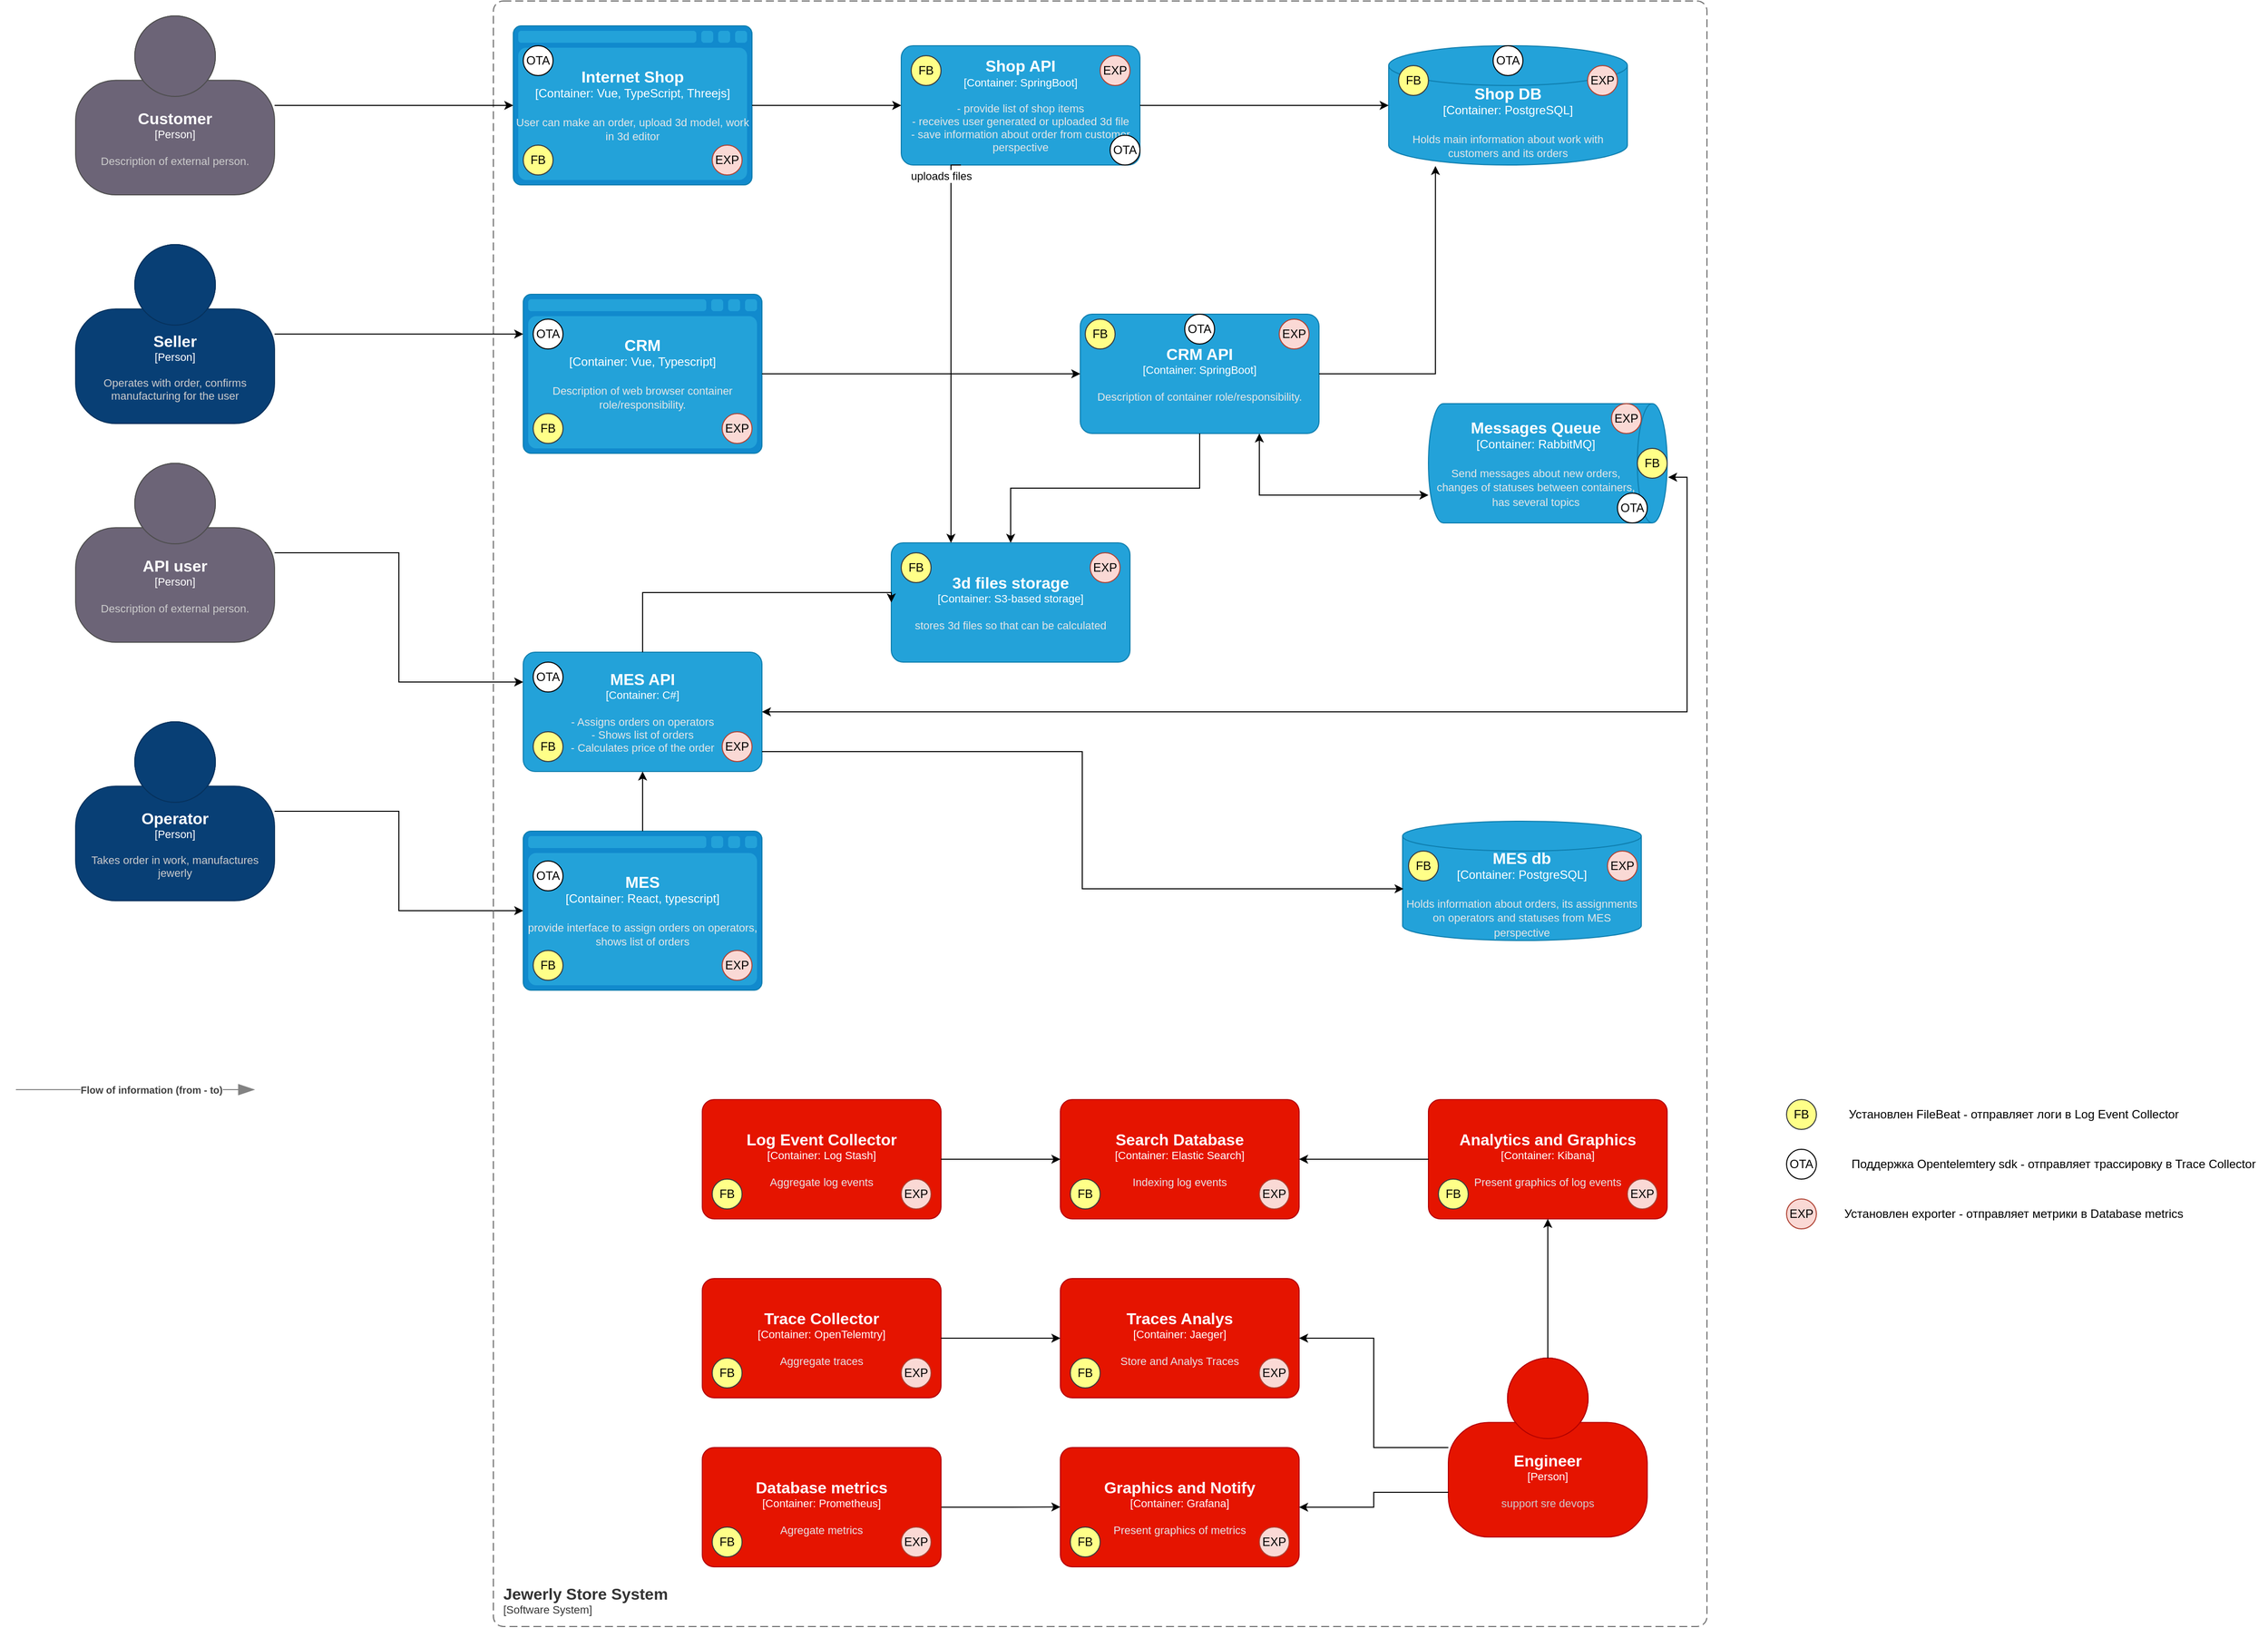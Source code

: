 <mxfile version="26.0.2">
  <diagram name="Page-1" id="q5gKrhV2WKv8pvfnoQvh">
    <mxGraphModel dx="1741" dy="1004" grid="1" gridSize="10" guides="1" tooltips="1" connect="1" arrows="1" fold="1" page="1" pageScale="1" pageWidth="827" pageHeight="1169" math="0" shadow="0">
      <root>
        <mxCell id="0" />
        <mxCell id="1" parent="0" />
        <object placeholders="1" c4Name="MES API" c4Type="Container" c4Technology="C#" c4Description="- Assigns orders on operators&#xa;- Shows list of orders&#xa;- Calculates price of the order" label="&lt;font style=&quot;font-size: 16px&quot;&gt;&lt;b&gt;%c4Name%&lt;/b&gt;&lt;/font&gt;&lt;div&gt;[%c4Type%: %c4Technology%]&lt;/div&gt;&lt;br&gt;&lt;div&gt;&lt;font style=&quot;font-size: 11px&quot;&gt;&lt;font color=&quot;#E6E6E6&quot;&gt;%c4Description%&lt;/font&gt;&lt;/div&gt;" id="6bDfexBDMjg7O7AECw8N-1">
          <mxCell style="rounded=1;whiteSpace=wrap;html=1;fontSize=11;labelBackgroundColor=none;fillColor=#23A2D9;fontColor=#ffffff;align=center;arcSize=10;strokeColor=#0E7DAD;metaEdit=1;resizable=0;points=[[0.25,0,0],[0.5,0,0],[0.75,0,0],[1,0.25,0],[1,0.5,0],[1,0.75,0],[0.75,1,0],[0.5,1,0],[0.25,1,0],[0,0.75,0],[0,0.5,0],[0,0.25,0]];" parent="1" vertex="1">
            <mxGeometry x="530" y="890" width="240" height="120" as="geometry" />
          </mxCell>
        </object>
        <object placeholders="1" c4Name="Messages Queue" c4Type="Container" c4Technology="RabbitMQ" c4Description="Send messages about new orders, changes of statuses between containers, has several topics" label="&lt;font style=&quot;font-size: 16px&quot;&gt;&lt;b&gt;%c4Name%&lt;/b&gt;&lt;/font&gt;&lt;div&gt;[%c4Type%:&amp;nbsp;%c4Technology%]&lt;/div&gt;&lt;br&gt;&lt;div&gt;&lt;font style=&quot;font-size: 11px&quot;&gt;&lt;font color=&quot;#E6E6E6&quot;&gt;%c4Description%&lt;/font&gt;&lt;/div&gt;" id="6bDfexBDMjg7O7AECw8N-2">
          <mxCell style="shape=cylinder3;size=15;direction=south;whiteSpace=wrap;html=1;boundedLbl=1;rounded=0;labelBackgroundColor=none;fillColor=#23A2D9;fontSize=12;fontColor=#ffffff;align=center;strokeColor=#0E7DAD;metaEdit=1;points=[[0.5,0,0],[1,0.25,0],[1,0.5,0],[1,0.75,0],[0.5,1,0],[0,0.75,0],[0,0.5,0],[0,0.25,0]];resizable=0;" parent="1" vertex="1">
            <mxGeometry x="1440" y="640" width="240" height="120" as="geometry" />
          </mxCell>
        </object>
        <object placeholders="1" c4Name="Internet Shop" c4Type="Container" c4Technology="Vue, TypeScript, Threejs" c4Description="User can make an order, upload 3d model, work in 3d editor" label="&lt;font style=&quot;font-size: 16px&quot;&gt;&lt;b&gt;%c4Name%&lt;/b&gt;&lt;/font&gt;&lt;div&gt;[%c4Type%:&amp;nbsp;%c4Technology%]&lt;/div&gt;&lt;br&gt;&lt;div&gt;&lt;font style=&quot;font-size: 11px&quot;&gt;&lt;font color=&quot;#E6E6E6&quot;&gt;%c4Description%&lt;/font&gt;&lt;/div&gt;" id="6bDfexBDMjg7O7AECw8N-3">
          <mxCell style="shape=mxgraph.c4.webBrowserContainer2;whiteSpace=wrap;html=1;boundedLbl=1;rounded=0;labelBackgroundColor=none;strokeColor=#118ACD;fillColor=#23A2D9;strokeColor=#118ACD;strokeColor2=#0E7DAD;fontSize=12;fontColor=#ffffff;align=center;metaEdit=1;points=[[0.5,0,0],[1,0.25,0],[1,0.5,0],[1,0.75,0],[0.5,1,0],[0,0.75,0],[0,0.5,0],[0,0.25,0]];resizable=0;" parent="1" vertex="1">
            <mxGeometry x="520" y="260" width="240" height="160" as="geometry" />
          </mxCell>
        </object>
        <object placeholders="1" c4Name="MES" c4Type="Container" c4Technology="React, typescript" c4Description="provide interface to assign orders on operators, shows list of orders" label="&lt;font style=&quot;font-size: 16px&quot;&gt;&lt;b&gt;%c4Name%&lt;/b&gt;&lt;/font&gt;&lt;div&gt;[%c4Type%:&amp;nbsp;%c4Technology%]&lt;/div&gt;&lt;br&gt;&lt;div&gt;&lt;font style=&quot;font-size: 11px&quot;&gt;&lt;font color=&quot;#E6E6E6&quot;&gt;%c4Description%&lt;/font&gt;&lt;/div&gt;" id="6bDfexBDMjg7O7AECw8N-4">
          <mxCell style="shape=mxgraph.c4.webBrowserContainer2;whiteSpace=wrap;html=1;boundedLbl=1;rounded=0;labelBackgroundColor=none;strokeColor=#118ACD;fillColor=#23A2D9;strokeColor=#118ACD;strokeColor2=#0E7DAD;fontSize=12;fontColor=#ffffff;align=center;metaEdit=1;points=[[0.5,0,0],[1,0.25,0],[1,0.5,0],[1,0.75,0],[0.5,1,0],[0,0.75,0],[0,0.5,0],[0,0.25,0]];resizable=0;" parent="1" vertex="1">
            <mxGeometry x="530" y="1070" width="240" height="160" as="geometry" />
          </mxCell>
        </object>
        <mxCell id="6bDfexBDMjg7O7AECw8N-20" style="edgeStyle=orthogonalEdgeStyle;rounded=0;orthogonalLoop=1;jettySize=auto;html=1;" parent="1" source="6bDfexBDMjg7O7AECw8N-5" target="6bDfexBDMjg7O7AECw8N-4" edge="1">
          <mxGeometry relative="1" as="geometry" />
        </mxCell>
        <object placeholders="1" c4Name="Operator" c4Type="Person" c4Description="Takes order in work, manufactures jewerly " label="&lt;font style=&quot;font-size: 16px&quot;&gt;&lt;b&gt;%c4Name%&lt;/b&gt;&lt;/font&gt;&lt;div&gt;[%c4Type%]&lt;/div&gt;&lt;br&gt;&lt;div&gt;&lt;font style=&quot;font-size: 11px&quot;&gt;&lt;font color=&quot;#cccccc&quot;&gt;%c4Description%&lt;/font&gt;&lt;/div&gt;" id="6bDfexBDMjg7O7AECw8N-5">
          <mxCell style="html=1;fontSize=11;dashed=0;whiteSpace=wrap;fillColor=#083F75;strokeColor=#06315C;fontColor=#ffffff;shape=mxgraph.c4.person2;align=center;metaEdit=1;points=[[0.5,0,0],[1,0.5,0],[1,0.75,0],[0.75,1,0],[0.5,1,0],[0.25,1,0],[0,0.75,0],[0,0.5,0]];resizable=0;" parent="1" vertex="1">
            <mxGeometry x="80" y="960" width="200" height="180" as="geometry" />
          </mxCell>
        </object>
        <object placeholders="1" c4Name="Customer" c4Type="Person" c4Description="Description of external person." label="&lt;font style=&quot;font-size: 16px&quot;&gt;&lt;b&gt;%c4Name%&lt;/b&gt;&lt;/font&gt;&lt;div&gt;[%c4Type%]&lt;/div&gt;&lt;br&gt;&lt;div&gt;&lt;font style=&quot;font-size: 11px&quot;&gt;&lt;font color=&quot;#cccccc&quot;&gt;%c4Description%&lt;/font&gt;&lt;/div&gt;" id="6bDfexBDMjg7O7AECw8N-6">
          <mxCell style="html=1;fontSize=11;dashed=0;whiteSpace=wrap;fillColor=#6C6477;strokeColor=#4D4D4D;fontColor=#ffffff;shape=mxgraph.c4.person2;align=center;metaEdit=1;points=[[0.5,0,0],[1,0.5,0],[1,0.75,0],[0.75,1,0],[0.5,1,0],[0.25,1,0],[0,0.75,0],[0,0.5,0]];resizable=0;" parent="1" vertex="1">
            <mxGeometry x="80" y="250" width="200" height="180" as="geometry" />
          </mxCell>
        </object>
        <object placeholders="1" c4Name="API user" c4Type="Person" c4Description="Description of external person." label="&lt;font style=&quot;font-size: 16px&quot;&gt;&lt;b&gt;%c4Name%&lt;/b&gt;&lt;/font&gt;&lt;div&gt;[%c4Type%]&lt;/div&gt;&lt;br&gt;&lt;div&gt;&lt;font style=&quot;font-size: 11px&quot;&gt;&lt;font color=&quot;#cccccc&quot;&gt;%c4Description%&lt;/font&gt;&lt;/div&gt;" id="6bDfexBDMjg7O7AECw8N-7">
          <mxCell style="html=1;fontSize=11;dashed=0;whiteSpace=wrap;fillColor=#6C6477;strokeColor=#4D4D4D;fontColor=#ffffff;shape=mxgraph.c4.person2;align=center;metaEdit=1;points=[[0.5,0,0],[1,0.5,0],[1,0.75,0],[0.75,1,0],[0.5,1,0],[0.25,1,0],[0,0.75,0],[0,0.5,0]];resizable=0;" parent="1" vertex="1">
            <mxGeometry x="80" y="700" width="200" height="180" as="geometry" />
          </mxCell>
        </object>
        <object placeholders="1" c4Name="Shop API" c4Type="Container" c4Technology="SpringBoot" c4Description="- provide list of shop items&#xa;- receives user generated or uploaded 3d file&#xa;- save information about order from customer perspective&#xa;" label="&lt;font style=&quot;font-size: 16px&quot;&gt;&lt;b&gt;%c4Name%&lt;/b&gt;&lt;/font&gt;&lt;div&gt;[%c4Type%: %c4Technology%]&lt;/div&gt;&lt;br&gt;&lt;div&gt;&lt;font style=&quot;font-size: 11px&quot;&gt;&lt;font color=&quot;#E6E6E6&quot;&gt;%c4Description%&lt;/font&gt;&lt;/div&gt;" id="6bDfexBDMjg7O7AECw8N-8">
          <mxCell style="rounded=1;whiteSpace=wrap;html=1;fontSize=11;labelBackgroundColor=none;fillColor=#23A2D9;fontColor=#ffffff;align=center;arcSize=10;strokeColor=#0E7DAD;metaEdit=1;resizable=0;points=[[0.25,0,0],[0.5,0,0],[0.75,0,0],[1,0.25,0],[1,0.5,0],[1,0.75,0],[0.75,1,0],[0.5,1,0],[0.25,1,0],[0,0.75,0],[0,0.5,0],[0,0.25,0]];" parent="1" vertex="1">
            <mxGeometry x="910" y="280" width="240" height="120" as="geometry" />
          </mxCell>
        </object>
        <object placeholders="1" c4Name="CRM" c4Type="Container" c4Technology="Vue, Typescript" c4Description="Description of web browser container role/responsibility." label="&lt;font style=&quot;font-size: 16px&quot;&gt;&lt;b&gt;%c4Name%&lt;/b&gt;&lt;/font&gt;&lt;div&gt;[%c4Type%:&amp;nbsp;%c4Technology%]&lt;/div&gt;&lt;br&gt;&lt;div&gt;&lt;font style=&quot;font-size: 11px&quot;&gt;&lt;font color=&quot;#E6E6E6&quot;&gt;%c4Description%&lt;/font&gt;&lt;/div&gt;" id="6bDfexBDMjg7O7AECw8N-9">
          <mxCell style="shape=mxgraph.c4.webBrowserContainer2;whiteSpace=wrap;html=1;boundedLbl=1;rounded=0;labelBackgroundColor=none;strokeColor=#118ACD;fillColor=#23A2D9;strokeColor=#118ACD;strokeColor2=#0E7DAD;fontSize=12;fontColor=#ffffff;align=center;metaEdit=1;points=[[0.5,0,0],[1,0.25,0],[1,0.5,0],[1,0.75,0],[0.5,1,0],[0,0.75,0],[0,0.5,0],[0,0.25,0]];resizable=0;" parent="1" vertex="1">
            <mxGeometry x="530" y="530" width="240" height="160" as="geometry" />
          </mxCell>
        </object>
        <object placeholders="1" c4Name="CRM API" c4Type="Container" c4Technology="SpringBoot" c4Description="Description of container role/responsibility." label="&lt;font style=&quot;font-size: 16px&quot;&gt;&lt;b&gt;%c4Name%&lt;/b&gt;&lt;/font&gt;&lt;div&gt;[%c4Type%: %c4Technology%]&lt;/div&gt;&lt;br&gt;&lt;div&gt;&lt;font style=&quot;font-size: 11px&quot;&gt;&lt;font color=&quot;#E6E6E6&quot;&gt;%c4Description%&lt;/font&gt;&lt;/div&gt;" id="6bDfexBDMjg7O7AECw8N-10">
          <mxCell style="rounded=1;whiteSpace=wrap;html=1;fontSize=11;labelBackgroundColor=none;fillColor=#23A2D9;fontColor=#ffffff;align=center;arcSize=10;strokeColor=#0E7DAD;metaEdit=1;resizable=0;points=[[0.25,0,0],[0.5,0,0],[0.75,0,0],[1,0.25,0],[1,0.5,0],[1,0.75,0],[0.75,1,0],[0.5,1,0],[0.25,1,0],[0,0.75,0],[0,0.5,0],[0,0.25,0]];" parent="1" vertex="1">
            <mxGeometry x="1090" y="550" width="240" height="120" as="geometry" />
          </mxCell>
        </object>
        <object placeholders="1" c4Name="Shop DB" c4Type="Container" c4Technology="PostgreSQL" c4Description="Holds main information about work with customers and its orders&#xa;" label="&lt;font style=&quot;font-size: 16px&quot;&gt;&lt;b&gt;%c4Name%&lt;/b&gt;&lt;/font&gt;&lt;div&gt;[%c4Type%:&amp;nbsp;%c4Technology%]&lt;/div&gt;&lt;br&gt;&lt;div&gt;&lt;font style=&quot;font-size: 11px&quot;&gt;&lt;font color=&quot;#E6E6E6&quot;&gt;%c4Description%&lt;/font&gt;&lt;/div&gt;" id="6bDfexBDMjg7O7AECw8N-11">
          <mxCell style="shape=cylinder3;size=20;whiteSpace=wrap;html=1;boundedLbl=1;rounded=0;labelBackgroundColor=none;fillColor=#23A2D9;fontSize=12;fontColor=#ffffff;align=center;strokeColor=#0E7DAD;metaEdit=1;points=[[0.5,0,0],[1,0.25,0],[1,0.5,0],[1,0.75,0],[0.5,1,0],[0,0.75,0],[0,0.5,0],[0,0.25,0]];resizable=0;" parent="1" vertex="1">
            <mxGeometry x="1400" y="280" width="240" height="120" as="geometry" />
          </mxCell>
        </object>
        <mxCell id="6bDfexBDMjg7O7AECw8N-12" style="edgeStyle=orthogonalEdgeStyle;rounded=0;orthogonalLoop=1;jettySize=auto;html=1;entryX=0.196;entryY=1.008;entryDx=0;entryDy=0;entryPerimeter=0;" parent="1" source="6bDfexBDMjg7O7AECw8N-10" target="6bDfexBDMjg7O7AECw8N-11" edge="1">
          <mxGeometry relative="1" as="geometry" />
        </mxCell>
        <mxCell id="6bDfexBDMjg7O7AECw8N-13" style="edgeStyle=orthogonalEdgeStyle;rounded=0;orthogonalLoop=1;jettySize=auto;html=1;entryX=0;entryY=0.5;entryDx=0;entryDy=0;entryPerimeter=0;" parent="1" source="6bDfexBDMjg7O7AECw8N-8" target="6bDfexBDMjg7O7AECw8N-11" edge="1">
          <mxGeometry relative="1" as="geometry" />
        </mxCell>
        <mxCell id="6bDfexBDMjg7O7AECw8N-14" style="edgeStyle=orthogonalEdgeStyle;rounded=0;orthogonalLoop=1;jettySize=auto;html=1;entryX=0;entryY=0.5;entryDx=0;entryDy=0;entryPerimeter=0;" parent="1" source="6bDfexBDMjg7O7AECw8N-3" target="6bDfexBDMjg7O7AECw8N-8" edge="1">
          <mxGeometry relative="1" as="geometry" />
        </mxCell>
        <mxCell id="6bDfexBDMjg7O7AECw8N-16" style="edgeStyle=orthogonalEdgeStyle;rounded=0;orthogonalLoop=1;jettySize=auto;html=1;entryX=0.767;entryY=1;entryDx=0;entryDy=0;entryPerimeter=0;exitX=0.75;exitY=1;exitDx=0;exitDy=0;exitPerimeter=0;startArrow=classic;startFill=1;" parent="1" source="6bDfexBDMjg7O7AECw8N-10" target="6bDfexBDMjg7O7AECw8N-2" edge="1">
          <mxGeometry relative="1" as="geometry" />
        </mxCell>
        <mxCell id="6bDfexBDMjg7O7AECw8N-17" style="edgeStyle=orthogonalEdgeStyle;rounded=0;orthogonalLoop=1;jettySize=auto;html=1;entryX=0.617;entryY=-0.004;entryDx=0;entryDy=0;entryPerimeter=0;startArrow=classic;startFill=1;" parent="1" source="6bDfexBDMjg7O7AECw8N-1" target="6bDfexBDMjg7O7AECw8N-2" edge="1">
          <mxGeometry relative="1" as="geometry" />
        </mxCell>
        <mxCell id="6bDfexBDMjg7O7AECw8N-18" style="edgeStyle=orthogonalEdgeStyle;rounded=0;orthogonalLoop=1;jettySize=auto;html=1;entryX=0.5;entryY=1;entryDx=0;entryDy=0;entryPerimeter=0;" parent="1" source="6bDfexBDMjg7O7AECw8N-4" target="6bDfexBDMjg7O7AECw8N-1" edge="1">
          <mxGeometry relative="1" as="geometry" />
        </mxCell>
        <object placeholders="1" c4Name="Jewerly Store System" c4Type="SystemScopeBoundary" c4Application="Software System" label="&lt;font style=&quot;font-size: 16px&quot;&gt;&lt;b&gt;&lt;div style=&quot;text-align: left&quot;&gt;%c4Name%&lt;/div&gt;&lt;/b&gt;&lt;/font&gt;&lt;div style=&quot;text-align: left&quot;&gt;[%c4Application%]&lt;/div&gt;" id="6bDfexBDMjg7O7AECw8N-19">
          <mxCell style="rounded=1;fontSize=11;whiteSpace=wrap;html=1;dashed=1;arcSize=20;fillColor=none;strokeColor=#666666;fontColor=#333333;labelBackgroundColor=none;align=left;verticalAlign=bottom;labelBorderColor=none;spacingTop=0;spacing=10;dashPattern=8 4;metaEdit=1;rotatable=0;perimeter=rectanglePerimeter;noLabel=0;labelPadding=0;allowArrows=0;connectable=0;expand=0;recursiveResize=0;editable=1;pointerEvents=0;absoluteArcSize=1;points=[[0.25,0,0],[0.5,0,0],[0.75,0,0],[1,0.25,0],[1,0.5,0],[1,0.75,0],[0.75,1,0],[0.5,1,0],[0.25,1,0],[0,0.75,0],[0,0.5,0],[0,0.25,0]];" parent="1" vertex="1">
            <mxGeometry x="500" y="235" width="1220" height="1635" as="geometry" />
          </mxCell>
        </object>
        <mxCell id="6bDfexBDMjg7O7AECw8N-21" style="edgeStyle=orthogonalEdgeStyle;rounded=0;orthogonalLoop=1;jettySize=auto;html=1;entryX=0;entryY=0.25;entryDx=0;entryDy=0;entryPerimeter=0;" parent="1" source="6bDfexBDMjg7O7AECw8N-7" target="6bDfexBDMjg7O7AECw8N-1" edge="1">
          <mxGeometry relative="1" as="geometry" />
        </mxCell>
        <mxCell id="6bDfexBDMjg7O7AECw8N-22" style="edgeStyle=orthogonalEdgeStyle;rounded=0;orthogonalLoop=1;jettySize=auto;html=1;entryX=0;entryY=0.5;entryDx=0;entryDy=0;entryPerimeter=0;" parent="1" source="6bDfexBDMjg7O7AECw8N-9" target="6bDfexBDMjg7O7AECw8N-10" edge="1">
          <mxGeometry relative="1" as="geometry" />
        </mxCell>
        <mxCell id="6bDfexBDMjg7O7AECw8N-23" style="edgeStyle=orthogonalEdgeStyle;rounded=0;orthogonalLoop=1;jettySize=auto;html=1;entryX=0;entryY=0.5;entryDx=0;entryDy=0;entryPerimeter=0;" parent="1" source="6bDfexBDMjg7O7AECw8N-6" target="6bDfexBDMjg7O7AECw8N-3" edge="1">
          <mxGeometry relative="1" as="geometry" />
        </mxCell>
        <mxCell id="6bDfexBDMjg7O7AECw8N-29" value="" style="edgeStyle=orthogonalEdgeStyle;rounded=0;orthogonalLoop=1;jettySize=auto;html=1;startArrow=classic;startFill=1;endArrow=none;endFill=0;" parent="1" source="6bDfexBDMjg7O7AECw8N-25" target="6bDfexBDMjg7O7AECw8N-10" edge="1">
          <mxGeometry relative="1" as="geometry" />
        </mxCell>
        <object placeholders="1" c4Name="3d files storage" c4Type="Container" c4Technology="S3-based storage" c4Description="stores 3d files so that can be calculated" label="&lt;font style=&quot;font-size: 16px&quot;&gt;&lt;b&gt;%c4Name%&lt;/b&gt;&lt;/font&gt;&lt;div&gt;[%c4Type%: %c4Technology%]&lt;/div&gt;&lt;br&gt;&lt;div&gt;&lt;font style=&quot;font-size: 11px&quot;&gt;&lt;font color=&quot;#E6E6E6&quot;&gt;%c4Description%&lt;/font&gt;&lt;/div&gt;" id="6bDfexBDMjg7O7AECw8N-25">
          <mxCell style="rounded=1;whiteSpace=wrap;html=1;fontSize=11;labelBackgroundColor=none;fillColor=#23A2D9;fontColor=#ffffff;align=center;arcSize=10;strokeColor=#0E7DAD;metaEdit=1;resizable=0;points=[[0.25,0,0],[0.5,0,0],[0.75,0,0],[1,0.25,0],[1,0.5,0],[1,0.75,0],[0.75,1,0],[0.5,1,0],[0.25,1,0],[0,0.75,0],[0,0.5,0],[0,0.25,0]];" parent="1" vertex="1">
            <mxGeometry x="900" y="780" width="240" height="120" as="geometry" />
          </mxCell>
        </object>
        <mxCell id="6bDfexBDMjg7O7AECw8N-26" style="edgeStyle=orthogonalEdgeStyle;rounded=0;orthogonalLoop=1;jettySize=auto;html=1;entryX=0;entryY=0.5;entryDx=0;entryDy=0;entryPerimeter=0;" parent="1" source="6bDfexBDMjg7O7AECw8N-1" target="6bDfexBDMjg7O7AECw8N-25" edge="1">
          <mxGeometry relative="1" as="geometry">
            <Array as="points">
              <mxPoint x="650" y="830" />
            </Array>
          </mxGeometry>
        </mxCell>
        <mxCell id="6bDfexBDMjg7O7AECw8N-27" style="edgeStyle=orthogonalEdgeStyle;rounded=0;orthogonalLoop=1;jettySize=auto;html=1;entryX=0.25;entryY=0;entryDx=0;entryDy=0;entryPerimeter=0;exitX=0.25;exitY=1;exitDx=0;exitDy=0;exitPerimeter=0;" parent="1" source="6bDfexBDMjg7O7AECw8N-8" target="6bDfexBDMjg7O7AECw8N-25" edge="1">
          <mxGeometry relative="1" as="geometry">
            <mxPoint x="970" y="430" as="sourcePoint" />
            <mxPoint x="1170.08" y="790.96" as="targetPoint" />
            <Array as="points">
              <mxPoint x="960" y="400" />
            </Array>
          </mxGeometry>
        </mxCell>
        <mxCell id="6bDfexBDMjg7O7AECw8N-28" value="uploads files" style="edgeLabel;html=1;align=center;verticalAlign=middle;resizable=0;points=[];" parent="6bDfexBDMjg7O7AECw8N-27" vertex="1" connectable="0">
          <mxGeometry x="-0.371" y="-2" relative="1" as="geometry">
            <mxPoint x="-8" y="-102" as="offset" />
          </mxGeometry>
        </mxCell>
        <object placeholders="1" c4Name="Seller" c4Type="Person" c4Description="Operates with order, confirms manufacturing for the user" label="&lt;font style=&quot;font-size: 16px&quot;&gt;&lt;b&gt;%c4Name%&lt;/b&gt;&lt;/font&gt;&lt;div&gt;[%c4Type%]&lt;/div&gt;&lt;br&gt;&lt;div&gt;&lt;font style=&quot;font-size: 11px&quot;&gt;&lt;font color=&quot;#cccccc&quot;&gt;%c4Description%&lt;/font&gt;&lt;/div&gt;" id="6bDfexBDMjg7O7AECw8N-30">
          <mxCell style="html=1;fontSize=11;dashed=0;whiteSpace=wrap;fillColor=#083F75;strokeColor=#06315C;fontColor=#ffffff;shape=mxgraph.c4.person2;align=center;metaEdit=1;points=[[0.5,0,0],[1,0.5,0],[1,0.75,0],[0.75,1,0],[0.5,1,0],[0.25,1,0],[0,0.75,0],[0,0.5,0]];resizable=0;" parent="1" vertex="1">
            <mxGeometry x="80" y="480" width="200" height="180" as="geometry" />
          </mxCell>
        </object>
        <mxCell id="6bDfexBDMjg7O7AECw8N-31" style="edgeStyle=orthogonalEdgeStyle;rounded=0;orthogonalLoop=1;jettySize=auto;html=1;entryX=0;entryY=0.25;entryDx=0;entryDy=0;entryPerimeter=0;" parent="1" source="6bDfexBDMjg7O7AECw8N-30" target="6bDfexBDMjg7O7AECw8N-9" edge="1">
          <mxGeometry relative="1" as="geometry" />
        </mxCell>
        <object placeholders="1" c4Name="MES db" c4Type="Container" c4Technology="PostgreSQL" c4Description="Holds information about orders, its assignments on operators and statuses from MES perspective" label="&lt;font style=&quot;font-size: 16px&quot;&gt;&lt;b&gt;%c4Name%&lt;/b&gt;&lt;/font&gt;&lt;div&gt;[%c4Type%:&amp;nbsp;%c4Technology%]&lt;/div&gt;&lt;br&gt;&lt;div&gt;&lt;font style=&quot;font-size: 11px&quot;&gt;&lt;font color=&quot;#E6E6E6&quot;&gt;%c4Description%&lt;/font&gt;&lt;/div&gt;" id="6bDfexBDMjg7O7AECw8N-32">
          <mxCell style="shape=cylinder3;size=15;whiteSpace=wrap;html=1;boundedLbl=1;rounded=0;labelBackgroundColor=none;fillColor=#23A2D9;fontSize=12;fontColor=#ffffff;align=center;strokeColor=#0E7DAD;metaEdit=1;points=[[0.5,0,0],[1,0.25,0],[1,0.5,0],[1,0.75,0],[0.5,1,0],[0,0.75,0],[0,0.5,0],[0,0.25,0]];resizable=0;" parent="1" vertex="1">
            <mxGeometry x="1414" y="1060" width="240" height="120" as="geometry" />
          </mxCell>
        </object>
        <mxCell id="6bDfexBDMjg7O7AECw8N-33" style="edgeStyle=orthogonalEdgeStyle;rounded=0;orthogonalLoop=1;jettySize=auto;html=1;entryX=0.004;entryY=0.567;entryDx=0;entryDy=0;entryPerimeter=0;" parent="1" source="6bDfexBDMjg7O7AECw8N-1" target="6bDfexBDMjg7O7AECw8N-32" edge="1">
          <mxGeometry relative="1" as="geometry">
            <mxPoint x="1380" y="1130" as="targetPoint" />
            <Array as="points">
              <mxPoint x="1092" y="990" />
              <mxPoint x="1092" y="1128" />
            </Array>
          </mxGeometry>
        </mxCell>
        <object placeholders="1" c4Type="Relationship" c4Description="Flow of information (from - to) " label="&lt;div style=&quot;text-align: left&quot;&gt;&lt;div style=&quot;text-align: center&quot;&gt;&lt;b&gt;%c4Description%&lt;/b&gt;&lt;/div&gt;" id="6bDfexBDMjg7O7AECw8N-34">
          <mxCell style="endArrow=blockThin;html=1;fontSize=10;fontColor=#404040;strokeWidth=1;endFill=1;strokeColor=#828282;elbow=vertical;metaEdit=1;endSize=14;startSize=14;jumpStyle=arc;jumpSize=16;rounded=0;edgeStyle=orthogonalEdgeStyle;" parent="1" edge="1">
            <mxGeometry x="0.133" width="240" relative="1" as="geometry">
              <mxPoint x="20" y="1330" as="sourcePoint" />
              <mxPoint x="260" y="1330" as="targetPoint" />
              <mxPoint as="offset" />
            </mxGeometry>
          </mxCell>
        </object>
        <mxCell id="DZT3iM8Rqy0JhYVwx6a5-7" value="FB" style="ellipse;whiteSpace=wrap;html=1;aspect=fixed;fillColor=#ffff88;strokeColor=#36393d;" vertex="1" parent="1">
          <mxGeometry x="1800" y="1340" width="30" height="30" as="geometry" />
        </mxCell>
        <mxCell id="DZT3iM8Rqy0JhYVwx6a5-8" value="OTA" style="ellipse;whiteSpace=wrap;html=1;aspect=fixed;" vertex="1" parent="1">
          <mxGeometry x="1800" y="1390" width="30" height="30" as="geometry" />
        </mxCell>
        <mxCell id="DZT3iM8Rqy0JhYVwx6a5-14" value="Установлен FileBeat - отправляет логи в Log Event Collector" style="text;html=1;align=center;verticalAlign=middle;resizable=0;points=[];autosize=1;strokeColor=none;fillColor=none;" vertex="1" parent="1">
          <mxGeometry x="1848" y="1340" width="360" height="30" as="geometry" />
        </mxCell>
        <mxCell id="DZT3iM8Rqy0JhYVwx6a5-15" value="Поддержка Opentelemtery sdk - отправляет трассировку в Trace Collector" style="text;html=1;align=center;verticalAlign=middle;resizable=0;points=[];autosize=1;strokeColor=none;fillColor=none;" vertex="1" parent="1">
          <mxGeometry x="1853" y="1390" width="430" height="30" as="geometry" />
        </mxCell>
        <mxCell id="DZT3iM8Rqy0JhYVwx6a5-16" value="EXP" style="ellipse;whiteSpace=wrap;html=1;aspect=fixed;fillColor=#fad9d5;strokeColor=#ae4132;" vertex="1" parent="1">
          <mxGeometry x="1800" y="1440" width="30" height="30" as="geometry" />
        </mxCell>
        <mxCell id="DZT3iM8Rqy0JhYVwx6a5-17" value="Установлен exporter - отправляет метрики в Database metrics" style="text;html=1;align=center;verticalAlign=middle;resizable=0;points=[];autosize=1;strokeColor=none;fillColor=none;" vertex="1" parent="1">
          <mxGeometry x="1848" y="1440" width="360" height="30" as="geometry" />
        </mxCell>
        <mxCell id="DZT3iM8Rqy0JhYVwx6a5-18" value="EXP" style="ellipse;whiteSpace=wrap;html=1;aspect=fixed;fillColor=#fad9d5;strokeColor=#ae4132;" vertex="1" parent="1">
          <mxGeometry x="730" y="1190" width="30" height="30" as="geometry" />
        </mxCell>
        <mxCell id="DZT3iM8Rqy0JhYVwx6a5-19" value="EXP" style="ellipse;whiteSpace=wrap;html=1;aspect=fixed;fillColor=#fad9d5;strokeColor=#ae4132;" vertex="1" parent="1">
          <mxGeometry x="1620" y="1090" width="30" height="30" as="geometry" />
        </mxCell>
        <mxCell id="DZT3iM8Rqy0JhYVwx6a5-23" value="EXP" style="ellipse;whiteSpace=wrap;html=1;aspect=fixed;fillColor=#fad9d5;strokeColor=#ae4132;" vertex="1" parent="1">
          <mxGeometry x="730" y="970" width="30" height="30" as="geometry" />
        </mxCell>
        <mxCell id="DZT3iM8Rqy0JhYVwx6a5-25" value="EXP" style="ellipse;whiteSpace=wrap;html=1;aspect=fixed;fillColor=#fad9d5;strokeColor=#ae4132;" vertex="1" parent="1">
          <mxGeometry x="730" y="650" width="30" height="30" as="geometry" />
        </mxCell>
        <mxCell id="DZT3iM8Rqy0JhYVwx6a5-26" value="EXP" style="ellipse;whiteSpace=wrap;html=1;aspect=fixed;fillColor=#fad9d5;strokeColor=#ae4132;" vertex="1" parent="1">
          <mxGeometry x="1100" y="790" width="30" height="30" as="geometry" />
        </mxCell>
        <mxCell id="DZT3iM8Rqy0JhYVwx6a5-28" value="EXP" style="ellipse;whiteSpace=wrap;html=1;aspect=fixed;fillColor=#fad9d5;strokeColor=#ae4132;" vertex="1" parent="1">
          <mxGeometry x="1290" y="555" width="30" height="30" as="geometry" />
        </mxCell>
        <mxCell id="DZT3iM8Rqy0JhYVwx6a5-29" value="EXP" style="ellipse;whiteSpace=wrap;html=1;aspect=fixed;fillColor=#fad9d5;strokeColor=#ae4132;" vertex="1" parent="1">
          <mxGeometry x="1624" y="640" width="30" height="30" as="geometry" />
        </mxCell>
        <mxCell id="DZT3iM8Rqy0JhYVwx6a5-31" value="EXP" style="ellipse;whiteSpace=wrap;html=1;aspect=fixed;fillColor=#fad9d5;strokeColor=#ae4132;" vertex="1" parent="1">
          <mxGeometry x="1600" y="300" width="30" height="30" as="geometry" />
        </mxCell>
        <mxCell id="DZT3iM8Rqy0JhYVwx6a5-32" value="EXP" style="ellipse;whiteSpace=wrap;html=1;aspect=fixed;fillColor=#fad9d5;strokeColor=#ae4132;" vertex="1" parent="1">
          <mxGeometry x="720" y="380" width="30" height="30" as="geometry" />
        </mxCell>
        <mxCell id="DZT3iM8Rqy0JhYVwx6a5-33" value="EXP" style="ellipse;whiteSpace=wrap;html=1;aspect=fixed;fillColor=#fad9d5;strokeColor=#ae4132;" vertex="1" parent="1">
          <mxGeometry x="1110" y="290" width="30" height="30" as="geometry" />
        </mxCell>
        <mxCell id="DZT3iM8Rqy0JhYVwx6a5-34" value="FB" style="ellipse;whiteSpace=wrap;html=1;aspect=fixed;fillColor=#ffff88;strokeColor=#36393d;" vertex="1" parent="1">
          <mxGeometry x="1095" y="555" width="30" height="30" as="geometry" />
        </mxCell>
        <mxCell id="DZT3iM8Rqy0JhYVwx6a5-35" value="FB" style="ellipse;whiteSpace=wrap;html=1;aspect=fixed;fillColor=#ffff88;strokeColor=#36393d;" vertex="1" parent="1">
          <mxGeometry x="540" y="1190" width="30" height="30" as="geometry" />
        </mxCell>
        <mxCell id="DZT3iM8Rqy0JhYVwx6a5-36" value="FB" style="ellipse;whiteSpace=wrap;html=1;aspect=fixed;fillColor=#ffff88;strokeColor=#36393d;" vertex="1" parent="1">
          <mxGeometry x="1420" y="1090" width="30" height="30" as="geometry" />
        </mxCell>
        <mxCell id="DZT3iM8Rqy0JhYVwx6a5-37" value="FB" style="ellipse;whiteSpace=wrap;html=1;aspect=fixed;fillColor=#ffff88;strokeColor=#36393d;" vertex="1" parent="1">
          <mxGeometry x="540" y="650" width="30" height="30" as="geometry" />
        </mxCell>
        <mxCell id="DZT3iM8Rqy0JhYVwx6a5-38" value="FB" style="ellipse;whiteSpace=wrap;html=1;aspect=fixed;fillColor=#ffff88;strokeColor=#36393d;" vertex="1" parent="1">
          <mxGeometry x="910" y="790" width="30" height="30" as="geometry" />
        </mxCell>
        <mxCell id="DZT3iM8Rqy0JhYVwx6a5-39" value="FB" style="ellipse;whiteSpace=wrap;html=1;aspect=fixed;fillColor=#ffff88;strokeColor=#36393d;" vertex="1" parent="1">
          <mxGeometry x="540" y="970" width="30" height="30" as="geometry" />
        </mxCell>
        <mxCell id="DZT3iM8Rqy0JhYVwx6a5-40" value="FB" style="ellipse;whiteSpace=wrap;html=1;aspect=fixed;fillColor=#ffff88;strokeColor=#36393d;" vertex="1" parent="1">
          <mxGeometry x="530" y="380" width="30" height="30" as="geometry" />
        </mxCell>
        <mxCell id="DZT3iM8Rqy0JhYVwx6a5-41" value="FB" style="ellipse;whiteSpace=wrap;html=1;aspect=fixed;fillColor=#ffff88;strokeColor=#36393d;" vertex="1" parent="1">
          <mxGeometry x="920" y="290" width="30" height="30" as="geometry" />
        </mxCell>
        <mxCell id="DZT3iM8Rqy0JhYVwx6a5-42" value="FB" style="ellipse;whiteSpace=wrap;html=1;aspect=fixed;fillColor=#ffff88;strokeColor=#36393d;" vertex="1" parent="1">
          <mxGeometry x="1410" y="300" width="30" height="30" as="geometry" />
        </mxCell>
        <mxCell id="DZT3iM8Rqy0JhYVwx6a5-43" value="FB" style="ellipse;whiteSpace=wrap;html=1;aspect=fixed;fillColor=#ffff88;strokeColor=#36393d;" vertex="1" parent="1">
          <mxGeometry x="1650" y="685" width="30" height="30" as="geometry" />
        </mxCell>
        <mxCell id="DZT3iM8Rqy0JhYVwx6a5-57" value="OTA" style="ellipse;whiteSpace=wrap;html=1;aspect=fixed;" vertex="1" parent="1">
          <mxGeometry x="540" y="1100" width="30" height="30" as="geometry" />
        </mxCell>
        <mxCell id="DZT3iM8Rqy0JhYVwx6a5-58" value="OTA" style="ellipse;whiteSpace=wrap;html=1;aspect=fixed;" vertex="1" parent="1">
          <mxGeometry x="540" y="900" width="30" height="30" as="geometry" />
        </mxCell>
        <mxCell id="DZT3iM8Rqy0JhYVwx6a5-59" value="OTA" style="ellipse;whiteSpace=wrap;html=1;aspect=fixed;" vertex="1" parent="1">
          <mxGeometry x="540" y="555" width="30" height="30" as="geometry" />
        </mxCell>
        <mxCell id="DZT3iM8Rqy0JhYVwx6a5-60" value="OTA" style="ellipse;whiteSpace=wrap;html=1;aspect=fixed;" vertex="1" parent="1">
          <mxGeometry x="530" y="280" width="30" height="30" as="geometry" />
        </mxCell>
        <mxCell id="DZT3iM8Rqy0JhYVwx6a5-61" value="OTA" style="ellipse;whiteSpace=wrap;html=1;aspect=fixed;" vertex="1" parent="1">
          <mxGeometry x="1195" y="550" width="30" height="30" as="geometry" />
        </mxCell>
        <mxCell id="DZT3iM8Rqy0JhYVwx6a5-62" value="OTA" style="ellipse;whiteSpace=wrap;html=1;aspect=fixed;" vertex="1" parent="1">
          <mxGeometry x="1630" y="730" width="30" height="30" as="geometry" />
        </mxCell>
        <mxCell id="DZT3iM8Rqy0JhYVwx6a5-63" value="OTA" style="ellipse;whiteSpace=wrap;html=1;aspect=fixed;" vertex="1" parent="1">
          <mxGeometry x="1120" y="370" width="30" height="30" as="geometry" />
        </mxCell>
        <mxCell id="DZT3iM8Rqy0JhYVwx6a5-64" value="OTA" style="ellipse;whiteSpace=wrap;html=1;aspect=fixed;" vertex="1" parent="1">
          <mxGeometry x="1505" y="280" width="30" height="30" as="geometry" />
        </mxCell>
        <mxCell id="DZT3iM8Rqy0JhYVwx6a5-65" value="" style="group" vertex="1" connectable="0" parent="1">
          <mxGeometry x="1440" y="1340" width="240" height="120" as="geometry" />
        </mxCell>
        <object placeholders="1" c4Name="Analytics and Graphics" c4Type="Container" c4Technology="Kibana" c4Description="Present graphics of log events" label="&lt;font style=&quot;font-size: 16px&quot;&gt;&lt;b&gt;%c4Name%&lt;/b&gt;&lt;/font&gt;&lt;div&gt;[%c4Type%: %c4Technology%]&lt;/div&gt;&lt;br&gt;&lt;div&gt;&lt;font style=&quot;font-size: 11px&quot;&gt;&lt;font color=&quot;#E6E6E6&quot;&gt;%c4Description%&lt;/font&gt;&lt;/div&gt;" id="DZT3iM8Rqy0JhYVwx6a5-4">
          <mxCell style="rounded=1;whiteSpace=wrap;html=1;fontSize=11;labelBackgroundColor=none;fillColor=#e51400;fontColor=#ffffff;align=center;arcSize=10;strokeColor=#B20000;metaEdit=1;resizable=0;points=[[0.25,0,0],[0.5,0,0],[0.75,0,0],[1,0.25,0],[1,0.5,0],[1,0.75,0],[0.75,1,0],[0.5,1,0],[0.25,1,0],[0,0.75,0],[0,0.5,0],[0,0.25,0]];" vertex="1" parent="DZT3iM8Rqy0JhYVwx6a5-65">
            <mxGeometry width="240" height="120" as="geometry" />
          </mxCell>
        </object>
        <mxCell id="DZT3iM8Rqy0JhYVwx6a5-47" value="FB" style="ellipse;whiteSpace=wrap;html=1;aspect=fixed;fillColor=#ffff88;strokeColor=#36393d;" vertex="1" parent="DZT3iM8Rqy0JhYVwx6a5-65">
          <mxGeometry x="10" y="80" width="30" height="30" as="geometry" />
        </mxCell>
        <mxCell id="DZT3iM8Rqy0JhYVwx6a5-53" value="EXP" style="ellipse;whiteSpace=wrap;html=1;aspect=fixed;fillColor=#fad9d5;strokeColor=#ae4132;" vertex="1" parent="DZT3iM8Rqy0JhYVwx6a5-65">
          <mxGeometry x="200" y="80" width="30" height="30" as="geometry" />
        </mxCell>
        <mxCell id="DZT3iM8Rqy0JhYVwx6a5-66" value="" style="group" vertex="1" connectable="0" parent="1">
          <mxGeometry x="1070" y="1340" width="240" height="120" as="geometry" />
        </mxCell>
        <object placeholders="1" c4Name="Search Database" c4Type="Container" c4Technology="Elastic Search" c4Description="Indexing log events" label="&lt;font style=&quot;font-size: 16px&quot;&gt;&lt;b&gt;%c4Name%&lt;/b&gt;&lt;/font&gt;&lt;div&gt;[%c4Type%: %c4Technology%]&lt;/div&gt;&lt;br&gt;&lt;div&gt;&lt;font style=&quot;font-size: 11px&quot;&gt;&lt;font color=&quot;#E6E6E6&quot;&gt;%c4Description%&lt;/font&gt;&lt;/div&gt;" id="DZT3iM8Rqy0JhYVwx6a5-2">
          <mxCell style="rounded=1;whiteSpace=wrap;html=1;fontSize=11;labelBackgroundColor=none;fillColor=#e51400;fontColor=#ffffff;align=center;arcSize=10;strokeColor=#B20000;metaEdit=1;resizable=0;points=[[0.25,0,0],[0.5,0,0],[0.75,0,0],[1,0.25,0],[1,0.5,0],[1,0.75,0],[0.75,1,0],[0.5,1,0],[0.25,1,0],[0,0.75,0],[0,0.5,0],[0,0.25,0]];" vertex="1" parent="DZT3iM8Rqy0JhYVwx6a5-66">
            <mxGeometry width="240" height="120" as="geometry" />
          </mxCell>
        </object>
        <mxCell id="DZT3iM8Rqy0JhYVwx6a5-46" value="FB" style="ellipse;whiteSpace=wrap;html=1;aspect=fixed;fillColor=#ffff88;strokeColor=#36393d;" vertex="1" parent="DZT3iM8Rqy0JhYVwx6a5-66">
          <mxGeometry x="10" y="80" width="30" height="30" as="geometry" />
        </mxCell>
        <mxCell id="DZT3iM8Rqy0JhYVwx6a5-52" value="EXP" style="ellipse;whiteSpace=wrap;html=1;aspect=fixed;fillColor=#fad9d5;strokeColor=#ae4132;" vertex="1" parent="DZT3iM8Rqy0JhYVwx6a5-66">
          <mxGeometry x="200" y="80" width="30" height="30" as="geometry" />
        </mxCell>
        <mxCell id="DZT3iM8Rqy0JhYVwx6a5-67" value="" style="group" vertex="1" connectable="0" parent="1">
          <mxGeometry x="710" y="1340" width="240" height="120" as="geometry" />
        </mxCell>
        <object placeholders="1" c4Name="Log Event Collector" c4Type="Container" c4Technology="Log Stash" c4Description="Aggregate log events" label="&lt;font style=&quot;font-size: 16px&quot;&gt;&lt;b&gt;%c4Name%&lt;/b&gt;&lt;/font&gt;&lt;div&gt;[%c4Type%: %c4Technology%]&lt;/div&gt;&lt;br&gt;&lt;div&gt;&lt;font style=&quot;font-size: 11px&quot;&gt;&lt;font color=&quot;#E6E6E6&quot;&gt;%c4Description%&lt;/font&gt;&lt;/div&gt;" id="DZT3iM8Rqy0JhYVwx6a5-3">
          <mxCell style="rounded=1;whiteSpace=wrap;html=1;fontSize=11;labelBackgroundColor=none;fillColor=#e51400;fontColor=#ffffff;align=center;arcSize=10;strokeColor=#B20000;metaEdit=1;resizable=0;points=[[0.25,0,0],[0.5,0,0],[0.75,0,0],[1,0.25,0],[1,0.5,0],[1,0.75,0],[0.75,1,0],[0.5,1,0],[0.25,1,0],[0,0.75,0],[0,0.5,0],[0,0.25,0]];" vertex="1" parent="DZT3iM8Rqy0JhYVwx6a5-67">
            <mxGeometry width="240" height="120" as="geometry" />
          </mxCell>
        </object>
        <mxCell id="DZT3iM8Rqy0JhYVwx6a5-30" value="EXP" style="ellipse;whiteSpace=wrap;html=1;aspect=fixed;fillColor=#fad9d5;strokeColor=#ae4132;" vertex="1" parent="DZT3iM8Rqy0JhYVwx6a5-67">
          <mxGeometry x="200" y="80" width="30" height="30" as="geometry" />
        </mxCell>
        <mxCell id="DZT3iM8Rqy0JhYVwx6a5-45" value="FB" style="ellipse;whiteSpace=wrap;html=1;aspect=fixed;fillColor=#ffff88;strokeColor=#36393d;" vertex="1" parent="DZT3iM8Rqy0JhYVwx6a5-67">
          <mxGeometry x="10" y="80" width="30" height="30" as="geometry" />
        </mxCell>
        <mxCell id="DZT3iM8Rqy0JhYVwx6a5-69" value="" style="group" vertex="1" connectable="0" parent="1">
          <mxGeometry x="710" y="1520" width="240" height="120" as="geometry" />
        </mxCell>
        <object placeholders="1" c4Name="Trace Collector" c4Type="Container" c4Technology="OpenTelemtry" c4Description="Aggregate traces" label="&lt;font style=&quot;font-size: 16px&quot;&gt;&lt;b&gt;%c4Name%&lt;/b&gt;&lt;/font&gt;&lt;div&gt;[%c4Type%: %c4Technology%]&lt;/div&gt;&lt;br&gt;&lt;div&gt;&lt;font style=&quot;font-size: 11px&quot;&gt;&lt;font color=&quot;#E6E6E6&quot;&gt;%c4Description%&lt;/font&gt;&lt;/div&gt;" id="DZT3iM8Rqy0JhYVwx6a5-5">
          <mxCell style="rounded=1;whiteSpace=wrap;html=1;fontSize=11;labelBackgroundColor=none;fillColor=#e51400;fontColor=#ffffff;align=center;arcSize=10;strokeColor=#B20000;metaEdit=1;resizable=0;points=[[0.25,0,0],[0.5,0,0],[0.75,0,0],[1,0.25,0],[1,0.5,0],[1,0.75,0],[0.75,1,0],[0.5,1,0],[0.25,1,0],[0,0.75,0],[0,0.5,0],[0,0.25,0]];" vertex="1" parent="DZT3iM8Rqy0JhYVwx6a5-69">
            <mxGeometry width="240" height="120" as="geometry" />
          </mxCell>
        </object>
        <mxCell id="DZT3iM8Rqy0JhYVwx6a5-49" value="FB" style="ellipse;whiteSpace=wrap;html=1;aspect=fixed;fillColor=#ffff88;strokeColor=#36393d;" vertex="1" parent="DZT3iM8Rqy0JhYVwx6a5-69">
          <mxGeometry x="10" y="80" width="30" height="30" as="geometry" />
        </mxCell>
        <mxCell id="DZT3iM8Rqy0JhYVwx6a5-68" value="EXP" style="ellipse;whiteSpace=wrap;html=1;aspect=fixed;fillColor=#fad9d5;strokeColor=#ae4132;" vertex="1" parent="DZT3iM8Rqy0JhYVwx6a5-69">
          <mxGeometry x="200" y="80" width="30" height="30" as="geometry" />
        </mxCell>
        <mxCell id="DZT3iM8Rqy0JhYVwx6a5-70" value="" style="group" vertex="1" connectable="0" parent="1">
          <mxGeometry x="1070" y="1520" width="240" height="120" as="geometry" />
        </mxCell>
        <object placeholders="1" c4Name="Traces Analys" c4Type="Container" c4Technology="Jaeger" c4Description="Store and Analys Traces" label="&lt;font style=&quot;font-size: 16px&quot;&gt;&lt;b&gt;%c4Name%&lt;/b&gt;&lt;/font&gt;&lt;div&gt;[%c4Type%: %c4Technology%]&lt;/div&gt;&lt;br&gt;&lt;div&gt;&lt;font style=&quot;font-size: 11px&quot;&gt;&lt;font color=&quot;#E6E6E6&quot;&gt;%c4Description%&lt;/font&gt;&lt;/div&gt;" id="DZT3iM8Rqy0JhYVwx6a5-6">
          <mxCell style="rounded=1;whiteSpace=wrap;html=1;fontSize=11;labelBackgroundColor=none;fillColor=#e51400;fontColor=#ffffff;align=center;arcSize=10;strokeColor=#B20000;metaEdit=1;resizable=0;points=[[0.25,0,0],[0.5,0,0],[0.75,0,0],[1,0.25,0],[1,0.5,0],[1,0.75,0],[0.75,1,0],[0.5,1,0],[0.25,1,0],[0,0.75,0],[0,0.5,0],[0,0.25,0]];" vertex="1" parent="DZT3iM8Rqy0JhYVwx6a5-70">
            <mxGeometry width="240" height="120" as="geometry" />
          </mxCell>
        </object>
        <mxCell id="DZT3iM8Rqy0JhYVwx6a5-48" value="FB" style="ellipse;whiteSpace=wrap;html=1;aspect=fixed;fillColor=#ffff88;strokeColor=#36393d;" vertex="1" parent="DZT3iM8Rqy0JhYVwx6a5-70">
          <mxGeometry x="10" y="80" width="30" height="30" as="geometry" />
        </mxCell>
        <mxCell id="DZT3iM8Rqy0JhYVwx6a5-54" value="EXP" style="ellipse;whiteSpace=wrap;html=1;aspect=fixed;fillColor=#fad9d5;strokeColor=#ae4132;" vertex="1" parent="DZT3iM8Rqy0JhYVwx6a5-70">
          <mxGeometry x="200" y="80" width="30" height="30" as="geometry" />
        </mxCell>
        <mxCell id="DZT3iM8Rqy0JhYVwx6a5-71" value="" style="group" vertex="1" connectable="0" parent="1">
          <mxGeometry x="710" y="1690" width="240" height="120" as="geometry" />
        </mxCell>
        <mxCell id="DZT3iM8Rqy0JhYVwx6a5-76" style="edgeStyle=orthogonalEdgeStyle;rounded=0;orthogonalLoop=1;jettySize=auto;html=1;exitX=1;exitY=0.5;exitDx=0;exitDy=0;exitPerimeter=0;" edge="1" parent="DZT3iM8Rqy0JhYVwx6a5-71" source="DZT3iM8Rqy0JhYVwx6a5-10">
          <mxGeometry relative="1" as="geometry">
            <mxPoint x="360" y="59.75" as="targetPoint" />
          </mxGeometry>
        </mxCell>
        <object placeholders="1" c4Name="Database metrics" c4Type="Container" c4Technology="Prometheus" c4Description="Agregate metrics" label="&lt;font style=&quot;font-size: 16px&quot;&gt;&lt;b&gt;%c4Name%&lt;/b&gt;&lt;/font&gt;&lt;div&gt;[%c4Type%: %c4Technology%]&lt;/div&gt;&lt;br&gt;&lt;div&gt;&lt;font style=&quot;font-size: 11px&quot;&gt;&lt;font color=&quot;#E6E6E6&quot;&gt;%c4Description%&lt;/font&gt;&lt;/div&gt;" id="DZT3iM8Rqy0JhYVwx6a5-10">
          <mxCell style="rounded=1;whiteSpace=wrap;html=1;fontSize=11;labelBackgroundColor=none;fillColor=#e51400;fontColor=#ffffff;align=center;arcSize=10;strokeColor=#B20000;metaEdit=1;resizable=0;points=[[0.25,0,0],[0.5,0,0],[0.75,0,0],[1,0.25,0],[1,0.5,0],[1,0.75,0],[0.75,1,0],[0.5,1,0],[0.25,1,0],[0,0.75,0],[0,0.5,0],[0,0.25,0]];" vertex="1" parent="DZT3iM8Rqy0JhYVwx6a5-71">
            <mxGeometry width="240" height="120" as="geometry" />
          </mxCell>
        </object>
        <mxCell id="DZT3iM8Rqy0JhYVwx6a5-50" value="FB" style="ellipse;whiteSpace=wrap;html=1;aspect=fixed;fillColor=#ffff88;strokeColor=#36393d;" vertex="1" parent="DZT3iM8Rqy0JhYVwx6a5-71">
          <mxGeometry x="10" y="80" width="30" height="30" as="geometry" />
        </mxCell>
        <mxCell id="DZT3iM8Rqy0JhYVwx6a5-55" value="EXP" style="ellipse;whiteSpace=wrap;html=1;aspect=fixed;fillColor=#fad9d5;strokeColor=#ae4132;" vertex="1" parent="DZT3iM8Rqy0JhYVwx6a5-71">
          <mxGeometry x="200" y="80" width="30" height="30" as="geometry" />
        </mxCell>
        <mxCell id="DZT3iM8Rqy0JhYVwx6a5-72" value="" style="group" vertex="1" connectable="0" parent="1">
          <mxGeometry x="1070" y="1690" width="240" height="120" as="geometry" />
        </mxCell>
        <object placeholders="1" c4Name="Graphics and Notify" c4Type="Container" c4Technology="Grafana" c4Description="Present graphics of metrics" label="&lt;font style=&quot;font-size: 16px&quot;&gt;&lt;b&gt;%c4Name%&lt;/b&gt;&lt;/font&gt;&lt;div&gt;[%c4Type%: %c4Technology%]&lt;/div&gt;&lt;br&gt;&lt;div&gt;&lt;font style=&quot;font-size: 11px&quot;&gt;&lt;font color=&quot;#E6E6E6&quot;&gt;%c4Description%&lt;/font&gt;&lt;/div&gt;" id="DZT3iM8Rqy0JhYVwx6a5-9">
          <mxCell style="rounded=1;whiteSpace=wrap;html=1;fontSize=11;labelBackgroundColor=none;fillColor=#e51400;fontColor=#ffffff;align=center;arcSize=10;strokeColor=#B20000;metaEdit=1;resizable=0;points=[[0.25,0,0],[0.5,0,0],[0.75,0,0],[1,0.25,0],[1,0.5,0],[1,0.75,0],[0.75,1,0],[0.5,1,0],[0.25,1,0],[0,0.75,0],[0,0.5,0],[0,0.25,0]];" vertex="1" parent="DZT3iM8Rqy0JhYVwx6a5-72">
            <mxGeometry width="240" height="120" as="geometry" />
          </mxCell>
        </object>
        <mxCell id="DZT3iM8Rqy0JhYVwx6a5-51" value="FB" style="ellipse;whiteSpace=wrap;html=1;aspect=fixed;fillColor=#ffff88;strokeColor=#36393d;" vertex="1" parent="DZT3iM8Rqy0JhYVwx6a5-72">
          <mxGeometry x="10" y="80" width="30" height="30" as="geometry" />
        </mxCell>
        <mxCell id="DZT3iM8Rqy0JhYVwx6a5-56" value="EXP" style="ellipse;whiteSpace=wrap;html=1;aspect=fixed;fillColor=#fad9d5;strokeColor=#ae4132;" vertex="1" parent="DZT3iM8Rqy0JhYVwx6a5-72">
          <mxGeometry x="200" y="80" width="30" height="30" as="geometry" />
        </mxCell>
        <mxCell id="DZT3iM8Rqy0JhYVwx6a5-73" style="edgeStyle=orthogonalEdgeStyle;rounded=0;orthogonalLoop=1;jettySize=auto;html=1;exitX=1;exitY=0.5;exitDx=0;exitDy=0;exitPerimeter=0;entryX=0;entryY=0.5;entryDx=0;entryDy=0;entryPerimeter=0;" edge="1" parent="1" source="DZT3iM8Rqy0JhYVwx6a5-3" target="DZT3iM8Rqy0JhYVwx6a5-2">
          <mxGeometry relative="1" as="geometry" />
        </mxCell>
        <mxCell id="DZT3iM8Rqy0JhYVwx6a5-74" style="edgeStyle=orthogonalEdgeStyle;rounded=0;orthogonalLoop=1;jettySize=auto;html=1;exitX=0;exitY=0.5;exitDx=0;exitDy=0;exitPerimeter=0;entryX=1;entryY=0.5;entryDx=0;entryDy=0;entryPerimeter=0;" edge="1" parent="1" source="DZT3iM8Rqy0JhYVwx6a5-4" target="DZT3iM8Rqy0JhYVwx6a5-2">
          <mxGeometry relative="1" as="geometry" />
        </mxCell>
        <mxCell id="DZT3iM8Rqy0JhYVwx6a5-75" style="edgeStyle=orthogonalEdgeStyle;rounded=0;orthogonalLoop=1;jettySize=auto;html=1;exitX=1;exitY=0.5;exitDx=0;exitDy=0;exitPerimeter=0;entryX=0;entryY=0.5;entryDx=0;entryDy=0;entryPerimeter=0;" edge="1" parent="1" source="DZT3iM8Rqy0JhYVwx6a5-5" target="DZT3iM8Rqy0JhYVwx6a5-6">
          <mxGeometry relative="1" as="geometry" />
        </mxCell>
        <object placeholders="1" c4Name="Engineer" c4Type="Person" c4Description="support sre devops" label="&lt;font style=&quot;font-size: 16px&quot;&gt;&lt;b&gt;%c4Name%&lt;/b&gt;&lt;/font&gt;&lt;div&gt;[%c4Type%]&lt;/div&gt;&lt;br&gt;&lt;div&gt;&lt;font style=&quot;font-size: 11px&quot;&gt;&lt;font color=&quot;#cccccc&quot;&gt;%c4Description%&lt;/font&gt;&lt;/div&gt;" id="DZT3iM8Rqy0JhYVwx6a5-77">
          <mxCell style="html=1;fontSize=11;dashed=0;whiteSpace=wrap;fillColor=#e51400;strokeColor=#B20000;fontColor=#ffffff;shape=mxgraph.c4.person2;align=center;metaEdit=1;points=[[0.5,0,0],[1,0.5,0],[1,0.75,0],[0.75,1,0],[0.5,1,0],[0.25,1,0],[0,0.75,0],[0,0.5,0]];resizable=0;" vertex="1" parent="1">
            <mxGeometry x="1460" y="1600" width="200" height="180" as="geometry" />
          </mxCell>
        </object>
        <mxCell id="DZT3iM8Rqy0JhYVwx6a5-78" style="edgeStyle=orthogonalEdgeStyle;rounded=0;orthogonalLoop=1;jettySize=auto;html=1;exitX=0.5;exitY=0;exitDx=0;exitDy=0;exitPerimeter=0;entryX=0.5;entryY=1;entryDx=0;entryDy=0;entryPerimeter=0;" edge="1" parent="1" source="DZT3iM8Rqy0JhYVwx6a5-77" target="DZT3iM8Rqy0JhYVwx6a5-4">
          <mxGeometry relative="1" as="geometry" />
        </mxCell>
        <mxCell id="DZT3iM8Rqy0JhYVwx6a5-79" style="edgeStyle=orthogonalEdgeStyle;rounded=0;orthogonalLoop=1;jettySize=auto;html=1;exitX=0;exitY=0.5;exitDx=0;exitDy=0;exitPerimeter=0;entryX=1;entryY=0.5;entryDx=0;entryDy=0;entryPerimeter=0;" edge="1" parent="1" source="DZT3iM8Rqy0JhYVwx6a5-77" target="DZT3iM8Rqy0JhYVwx6a5-6">
          <mxGeometry relative="1" as="geometry" />
        </mxCell>
        <mxCell id="DZT3iM8Rqy0JhYVwx6a5-80" style="edgeStyle=orthogonalEdgeStyle;rounded=0;orthogonalLoop=1;jettySize=auto;html=1;exitX=0;exitY=0.75;exitDx=0;exitDy=0;exitPerimeter=0;entryX=1;entryY=0.5;entryDx=0;entryDy=0;entryPerimeter=0;" edge="1" parent="1" source="DZT3iM8Rqy0JhYVwx6a5-77" target="DZT3iM8Rqy0JhYVwx6a5-9">
          <mxGeometry relative="1" as="geometry" />
        </mxCell>
      </root>
    </mxGraphModel>
  </diagram>
</mxfile>
